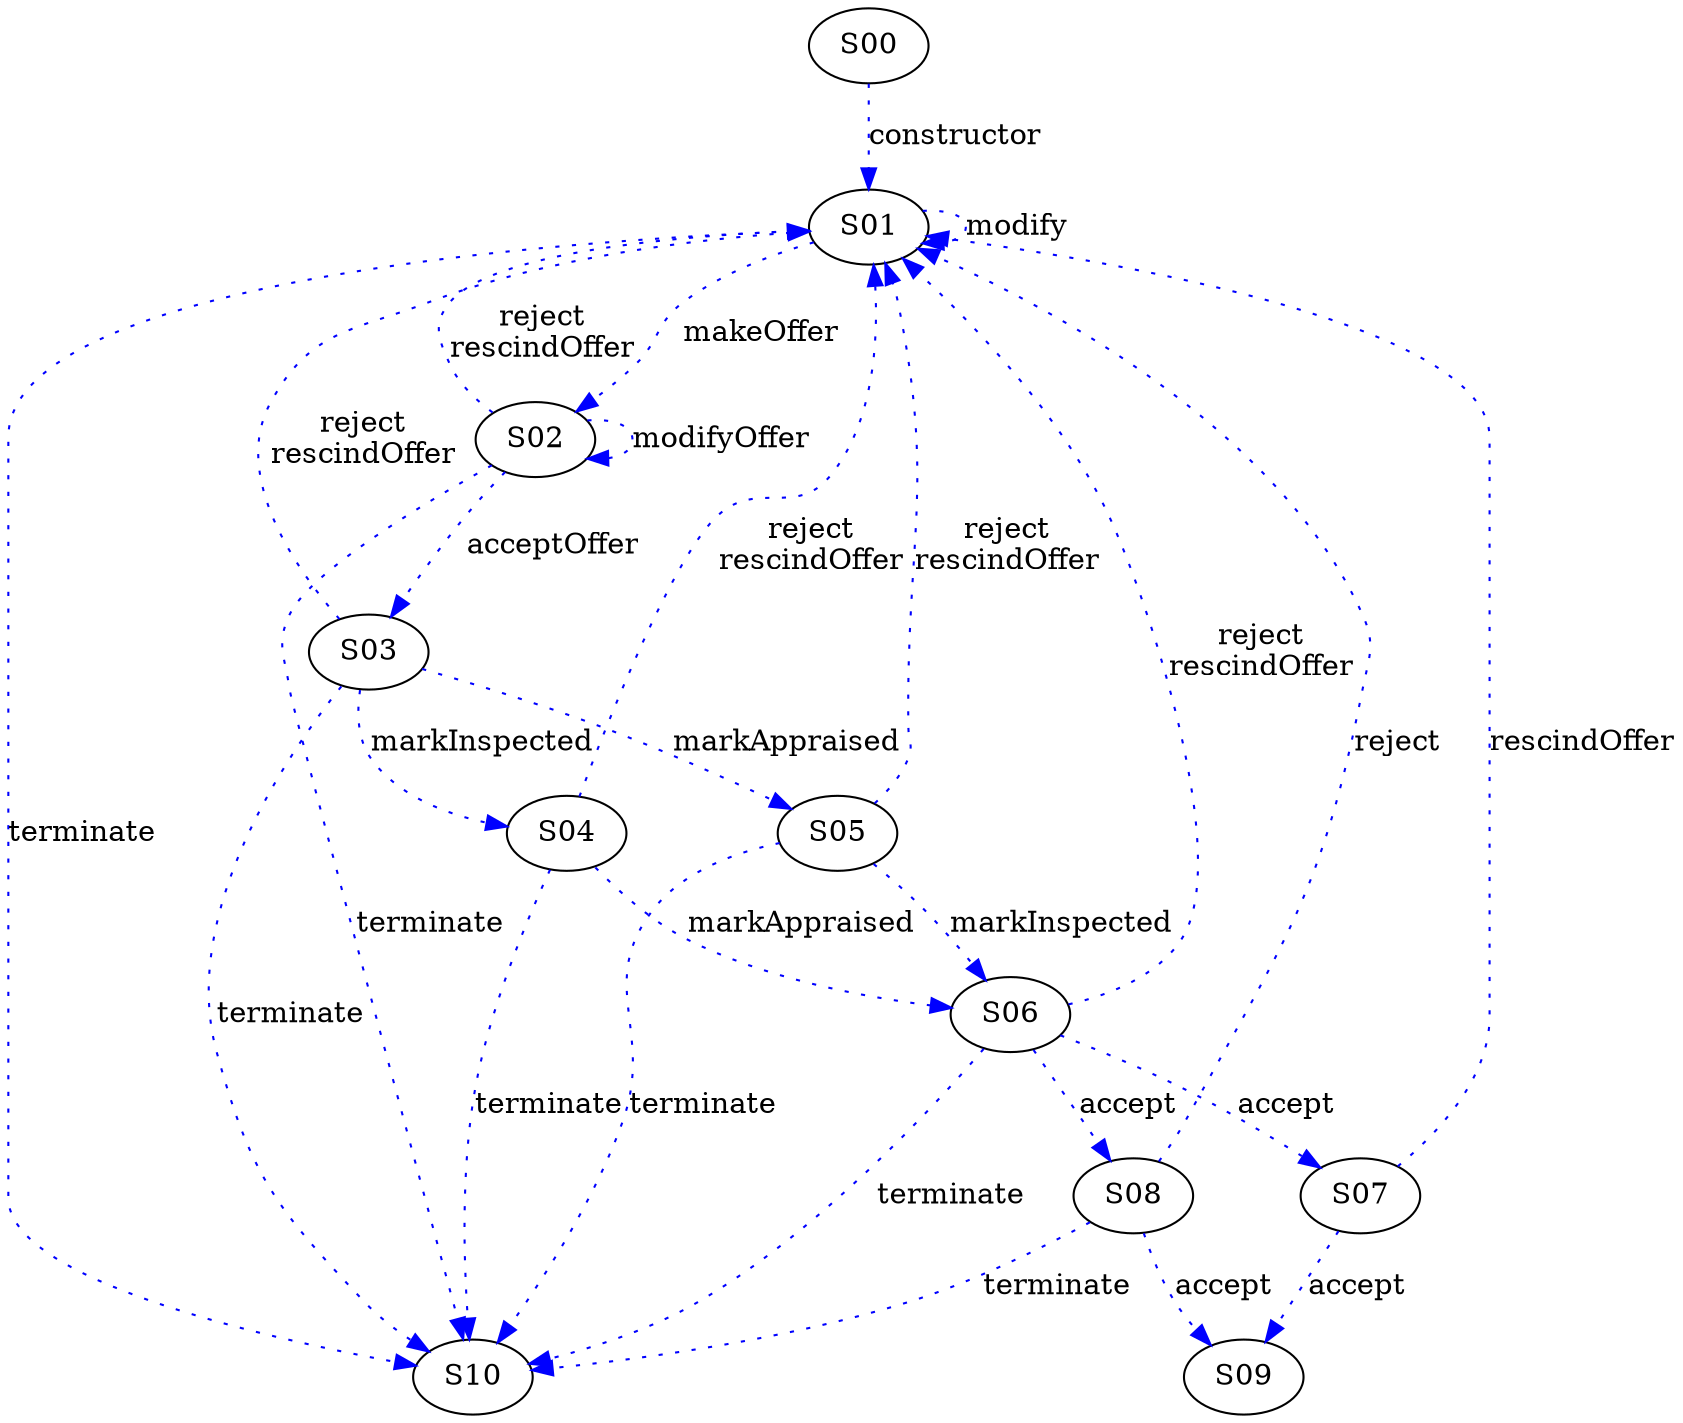 digraph {



S00->S01 [label="constructor", style="dotted", color="blue"]
S02->S10 [label="terminate", style="dotted", color="blue"]
S02->S01 [label="reject\nrescindOffer", style="dotted", color="blue"]
S02->S02 [label="modifyOffer", style="dotted", color="blue"]
S02->S03 [label="acceptOffer", style="dotted", color="blue"]
S01->S02 [label="makeOffer", style="dotted", color="blue"]
S01->S01 [label="modify", style="dotted", color="blue"]
S01->S10 [label="terminate", style="dotted", color="blue"]
S04->S10 [label="terminate", style="dotted", color="blue"]
S04->S01 [label="reject\nrescindOffer", style="dotted", color="blue"]
S04->S06 [label="markAppraised", style="dotted", color="blue"]
S03->S10 [label="terminate", style="dotted", color="blue"]
S03->S04 [label="markInspected", style="dotted", color="blue"]
S03->S01 [label="reject\nrescindOffer", style="dotted", color="blue"]
S03->S05 [label="markAppraised", style="dotted", color="blue"]
S06->S08 [label="accept", style="dotted", color="blue"]
S06->S07 [label="accept", style="dotted", color="blue"]
S06->S10 [label="terminate", style="dotted", color="blue"]
S06->S01 [label="reject\nrescindOffer", style="dotted", color="blue"]
S05->S10 [label="terminate", style="dotted", color="blue"]
S05->S06 [label="markInspected", style="dotted", color="blue"]
S05->S01 [label="reject\nrescindOffer", style="dotted", color="blue"]
S08->S09 [label="accept", style="dotted", color="blue"]
S08->S10 [label="terminate", style="dotted", color="blue"]
S08->S01 [label="reject", style="dotted", color="blue"]
S07->S09 [label="accept", style="dotted", color="blue"]
S07->S01 [label="rescindOffer", style="dotted", color="blue"]
}